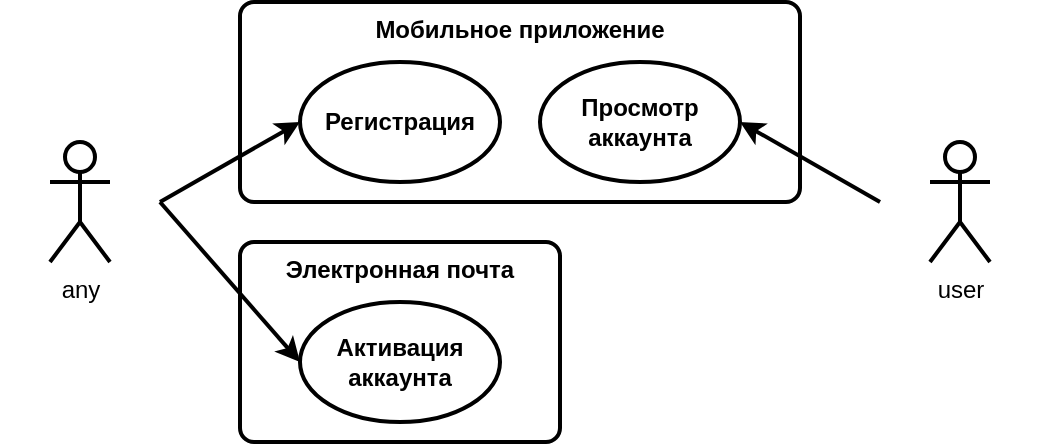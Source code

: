 <mxfile version="21.2.8" type="device">
  <diagram name="Page-1" id="MO4-myXLdu_Ek4T-tTRh">
    <mxGraphModel dx="1036" dy="614" grid="1" gridSize="10" guides="1" tooltips="1" connect="1" arrows="1" fold="1" page="1" pageScale="1" pageWidth="850" pageHeight="1100" math="0" shadow="0">
      <root>
        <mxCell id="0" />
        <mxCell id="1" parent="0" />
        <mxCell id="aGqC5lvothKLvyk-0-rh-12" value="" style="html=1;whiteSpace=wrap;fillColor=none;strokeColor=none;" parent="1" vertex="1">
          <mxGeometry x="40" y="80" width="80" height="120" as="geometry" />
        </mxCell>
        <mxCell id="aGqC5lvothKLvyk-0-rh-2" value="any" style="shape=umlActor;verticalLabelPosition=bottom;verticalAlign=top;html=1;strokeWidth=2;" parent="1" vertex="1">
          <mxGeometry x="65" y="110" width="30" height="60" as="geometry" />
        </mxCell>
        <mxCell id="aGqC5lvothKLvyk-0-rh-3" value="&lt;b&gt;Мобильное приложение&lt;/b&gt;" style="rounded=1;whiteSpace=wrap;html=1;absoluteArcSize=1;arcSize=14;strokeWidth=2;verticalAlign=top;" parent="1" vertex="1">
          <mxGeometry x="160" y="40" width="280" height="100" as="geometry" />
        </mxCell>
        <mxCell id="aGqC5lvothKLvyk-0-rh-4" value="Регистрация" style="strokeWidth=2;html=1;shape=mxgraph.flowchart.start_1;whiteSpace=wrap;fontStyle=1" parent="1" vertex="1">
          <mxGeometry x="190" y="70" width="100" height="60" as="geometry" />
        </mxCell>
        <mxCell id="aGqC5lvothKLvyk-0-rh-5" value="&lt;b&gt;Электронная почта&lt;/b&gt;" style="rounded=1;whiteSpace=wrap;html=1;absoluteArcSize=1;arcSize=14;strokeWidth=2;verticalAlign=top;" parent="1" vertex="1">
          <mxGeometry x="160" y="160" width="160" height="100" as="geometry" />
        </mxCell>
        <mxCell id="aGqC5lvothKLvyk-0-rh-6" value="Активация аккаунта" style="strokeWidth=2;html=1;shape=mxgraph.flowchart.start_1;whiteSpace=wrap;fontStyle=1" parent="1" vertex="1">
          <mxGeometry x="190" y="190" width="100" height="60" as="geometry" />
        </mxCell>
        <mxCell id="aGqC5lvothKLvyk-0-rh-14" style="rounded=0;orthogonalLoop=1;jettySize=auto;html=1;exitX=1;exitY=0.5;exitDx=0;exitDy=0;entryX=0;entryY=0.5;entryDx=0;entryDy=0;entryPerimeter=0;strokeWidth=2;" parent="1" source="aGqC5lvothKLvyk-0-rh-12" target="aGqC5lvothKLvyk-0-rh-6" edge="1">
          <mxGeometry relative="1" as="geometry" />
        </mxCell>
        <mxCell id="aGqC5lvothKLvyk-0-rh-13" style="rounded=0;orthogonalLoop=1;jettySize=auto;html=1;exitX=1;exitY=0.5;exitDx=0;exitDy=0;entryX=0;entryY=0.5;entryDx=0;entryDy=0;entryPerimeter=0;strokeWidth=2;" parent="1" source="aGqC5lvothKLvyk-0-rh-12" target="aGqC5lvothKLvyk-0-rh-4" edge="1">
          <mxGeometry relative="1" as="geometry" />
        </mxCell>
        <mxCell id="nxPEG0ZAw8hJVzFTDCAA-1" value="Просмотр&lt;br&gt;аккаунта" style="strokeWidth=2;html=1;shape=mxgraph.flowchart.start_1;whiteSpace=wrap;fontStyle=1" vertex="1" parent="1">
          <mxGeometry x="310" y="70" width="100" height="60" as="geometry" />
        </mxCell>
        <mxCell id="nxPEG0ZAw8hJVzFTDCAA-4" style="rounded=0;orthogonalLoop=1;jettySize=auto;html=1;exitX=0;exitY=0.5;exitDx=0;exitDy=0;strokeWidth=2;entryX=1;entryY=0.5;entryDx=0;entryDy=0;entryPerimeter=0;" edge="1" parent="1" source="nxPEG0ZAw8hJVzFTDCAA-2" target="nxPEG0ZAw8hJVzFTDCAA-1">
          <mxGeometry relative="1" as="geometry" />
        </mxCell>
        <mxCell id="nxPEG0ZAw8hJVzFTDCAA-2" value="" style="html=1;whiteSpace=wrap;fillColor=none;strokeColor=none;" vertex="1" parent="1">
          <mxGeometry x="480" y="80" width="80" height="120" as="geometry" />
        </mxCell>
        <mxCell id="nxPEG0ZAw8hJVzFTDCAA-3" value="user" style="shape=umlActor;verticalLabelPosition=bottom;verticalAlign=top;html=1;strokeWidth=2;" vertex="1" parent="1">
          <mxGeometry x="505" y="110" width="30" height="60" as="geometry" />
        </mxCell>
      </root>
    </mxGraphModel>
  </diagram>
</mxfile>
